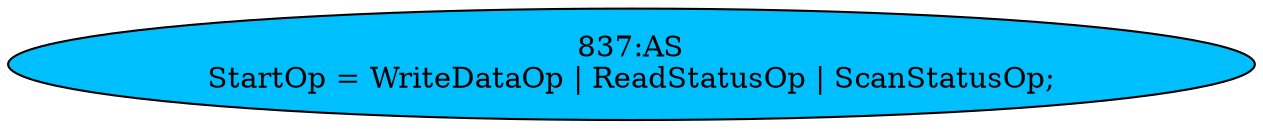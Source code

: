 strict digraph "" {
	node [label="\N"];
	"837:AS"	 [ast="<pyverilog.vparser.ast.Assign object at 0x7f4155411ad0>",
		def_var="['StartOp']",
		fillcolor=deepskyblue,
		label="837:AS
StartOp = WriteDataOp | ReadStatusOp | ScanStatusOp;",
		statements="[]",
		style=filled,
		typ=Assign,
		use_var="['WriteDataOp', 'ReadStatusOp', 'ScanStatusOp']"];
}
